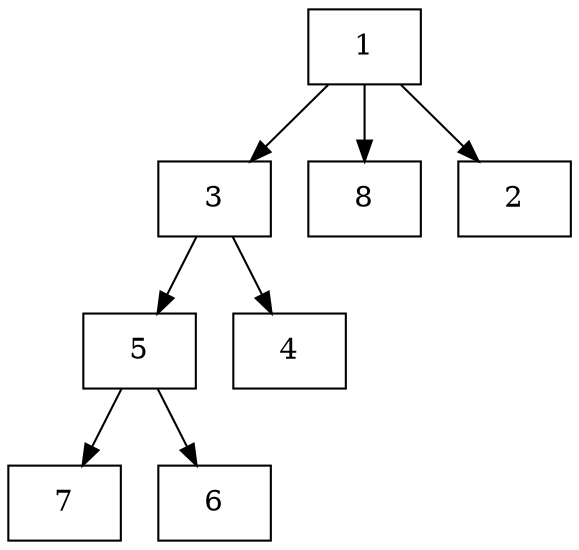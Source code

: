 digraph "dom tree for'modbusSlaveHandler' function" {
	1 [shape=record, label="1",id=1,level=1];
	1 -> 3;
		3 [shape=record, label="3",id=3,level=2];
		3 -> 5;
			5 [shape=record, label="5",id=5,level=3];
			5 -> 7;
				7 [shape=record, label="7",id=7,level=4];
			5 -> 6;
				6 [shape=record, label="6",id=6,level=4];
		3 -> 4;
			4 [shape=record, label="4",id=4,level=3];
	1 -> 8;
		8 [shape=record, label="8",id=8,level=2];
	1 -> 2;
		2 [shape=record, label="2",id=2,level=2];
}
